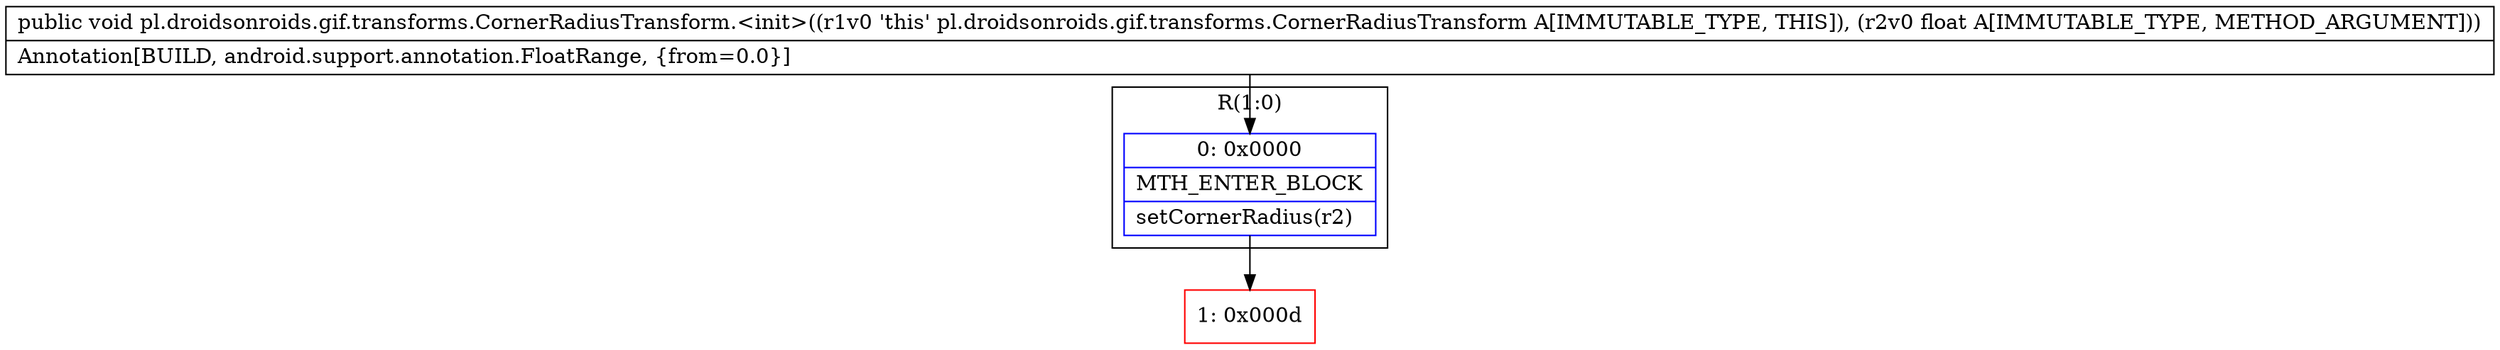 digraph "CFG forpl.droidsonroids.gif.transforms.CornerRadiusTransform.\<init\>(F)V" {
subgraph cluster_Region_1530351130 {
label = "R(1:0)";
node [shape=record,color=blue];
Node_0 [shape=record,label="{0\:\ 0x0000|MTH_ENTER_BLOCK\l|setCornerRadius(r2)\l}"];
}
Node_1 [shape=record,color=red,label="{1\:\ 0x000d}"];
MethodNode[shape=record,label="{public void pl.droidsonroids.gif.transforms.CornerRadiusTransform.\<init\>((r1v0 'this' pl.droidsonroids.gif.transforms.CornerRadiusTransform A[IMMUTABLE_TYPE, THIS]), (r2v0 float A[IMMUTABLE_TYPE, METHOD_ARGUMENT]))  | Annotation[BUILD, android.support.annotation.FloatRange, \{from=0.0\}]\l}"];
MethodNode -> Node_0;
Node_0 -> Node_1;
}


